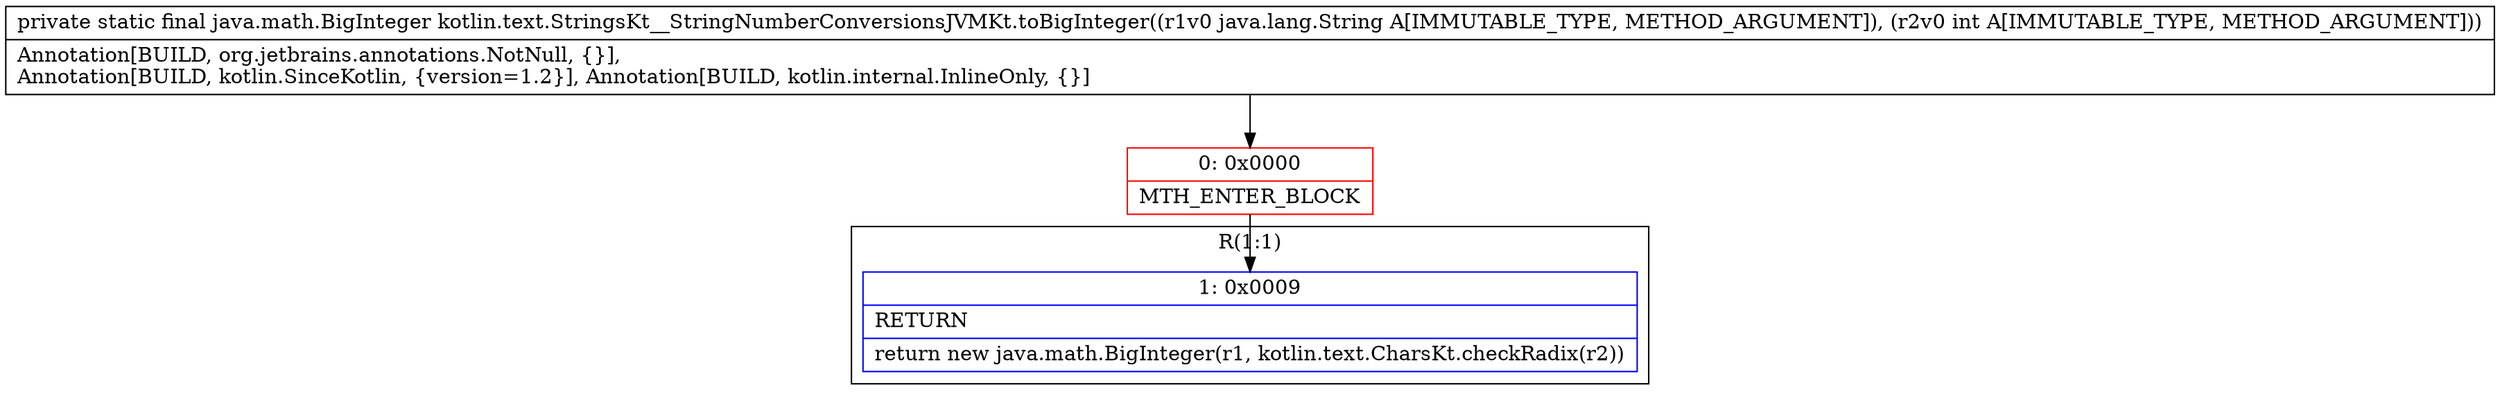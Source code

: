 digraph "CFG forkotlin.text.StringsKt__StringNumberConversionsJVMKt.toBigInteger(Ljava\/lang\/String;I)Ljava\/math\/BigInteger;" {
subgraph cluster_Region_1744633912 {
label = "R(1:1)";
node [shape=record,color=blue];
Node_1 [shape=record,label="{1\:\ 0x0009|RETURN\l|return new java.math.BigInteger(r1, kotlin.text.CharsKt.checkRadix(r2))\l}"];
}
Node_0 [shape=record,color=red,label="{0\:\ 0x0000|MTH_ENTER_BLOCK\l}"];
MethodNode[shape=record,label="{private static final java.math.BigInteger kotlin.text.StringsKt__StringNumberConversionsJVMKt.toBigInteger((r1v0 java.lang.String A[IMMUTABLE_TYPE, METHOD_ARGUMENT]), (r2v0 int A[IMMUTABLE_TYPE, METHOD_ARGUMENT]))  | Annotation[BUILD, org.jetbrains.annotations.NotNull, \{\}], \lAnnotation[BUILD, kotlin.SinceKotlin, \{version=1.2\}], Annotation[BUILD, kotlin.internal.InlineOnly, \{\}]\l}"];
MethodNode -> Node_0;
Node_0 -> Node_1;
}

